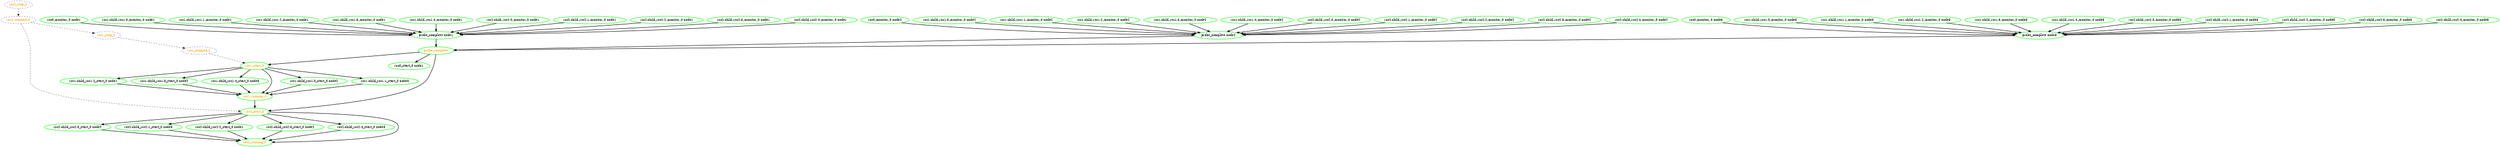 digraph "g" {
	size = "30,30"
"probe_complete" [ style=bold color="green" fontcolor="orange" ]
"probe_complete node1" [ style=bold color="green" fontcolor="black" ]
"rsc0_monitor_0 node1" [ style=bold color="green" fontcolor="black" ]
"rsc1:child_rsc1:0_monitor_0 node1" [ style=bold color="green" fontcolor="black" ]
"rsc1:child_rsc1:1_monitor_0 node1" [ style=bold color="green" fontcolor="black" ]
"rsc1:child_rsc1:2_monitor_0 node1" [ style=bold color="green" fontcolor="black" ]
"rsc1:child_rsc1:3_monitor_0 node1" [ style=bold color="green" fontcolor="black" ]
"rsc1:child_rsc1:4_monitor_0 node1" [ style=bold color="green" fontcolor="black" ]
"rsc2:child_rsc2:0_monitor_0 node1" [ style=bold color="green" fontcolor="black" ]
"rsc2:child_rsc2:1_monitor_0 node1" [ style=bold color="green" fontcolor="black" ]
"rsc2:child_rsc2:2_monitor_0 node1" [ style=bold color="green" fontcolor="black" ]
"rsc2:child_rsc2:3_monitor_0 node1" [ style=bold color="green" fontcolor="black" ]
"rsc2:child_rsc2:4_monitor_0 node1" [ style=bold color="green" fontcolor="black" ]
"probe_complete node2" [ style=bold color="green" fontcolor="black" ]
"rsc0_monitor_0 node2" [ style=bold color="green" fontcolor="black" ]
"rsc1:child_rsc1:0_monitor_0 node2" [ style=bold color="green" fontcolor="black" ]
"rsc1:child_rsc1:1_monitor_0 node2" [ style=bold color="green" fontcolor="black" ]
"rsc1:child_rsc1:2_monitor_0 node2" [ style=bold color="green" fontcolor="black" ]
"rsc1:child_rsc1:3_monitor_0 node2" [ style=bold color="green" fontcolor="black" ]
"rsc1:child_rsc1:4_monitor_0 node2" [ style=bold color="green" fontcolor="black" ]
"rsc2:child_rsc2:0_monitor_0 node2" [ style=bold color="green" fontcolor="black" ]
"rsc2:child_rsc2:1_monitor_0 node2" [ style=bold color="green" fontcolor="black" ]
"rsc2:child_rsc2:2_monitor_0 node2" [ style=bold color="green" fontcolor="black" ]
"rsc2:child_rsc2:3_monitor_0 node2" [ style=bold color="green" fontcolor="black" ]
"rsc2:child_rsc2:4_monitor_0 node2" [ style=bold color="green" fontcolor="black" ]
"probe_complete node3" [ style=bold color="green" fontcolor="black" ]
"rsc0_monitor_0 node3" [ style=bold color="green" fontcolor="black" ]
"rsc1:child_rsc1:0_monitor_0 node3" [ style=bold color="green" fontcolor="black" ]
"rsc1:child_rsc1:1_monitor_0 node3" [ style=bold color="green" fontcolor="black" ]
"rsc1:child_rsc1:2_monitor_0 node3" [ style=bold color="green" fontcolor="black" ]
"rsc1:child_rsc1:3_monitor_0 node3" [ style=bold color="green" fontcolor="black" ]
"rsc1:child_rsc1:4_monitor_0 node3" [ style=bold color="green" fontcolor="black" ]
"rsc2:child_rsc2:0_monitor_0 node3" [ style=bold color="green" fontcolor="black" ]
"rsc2:child_rsc2:1_monitor_0 node3" [ style=bold color="green" fontcolor="black" ]
"rsc2:child_rsc2:2_monitor_0 node3" [ style=bold color="green" fontcolor="black" ]
"rsc2:child_rsc2:3_monitor_0 node3" [ style=bold color="green" fontcolor="black" ]
"rsc2:child_rsc2:4_monitor_0 node3" [ style=bold color="green" fontcolor="black" ]
"rsc0_start_0 node1" [ style=bold color="green" fontcolor="black" ]
"rsc1:child_rsc1:0_start_0 node2" [ style=bold color="green" fontcolor="black" ]
"rsc1:child_rsc1:1_start_0 node3" [ style=bold color="green" fontcolor="black" ]
"rsc1:child_rsc1:2_start_0 node1" [ style=bold color="green" fontcolor="black" ]
"rsc1:child_rsc1:3_start_0 node2" [ style=bold color="green" fontcolor="black" ]
"rsc1:child_rsc1:4_start_0 node3" [ style=bold color="green" fontcolor="black" ]
"rsc1_start_0" [ style=bold color="green" fontcolor="orange" ]
"rsc1_running_0" [ style=bold color="green" fontcolor="orange" ]
"rsc1_stop_0" [ style="dashed" color="blue" fontcolor="orange" ]
"rsc1_stopped_0" [ style="dashed" color="blue" fontcolor="orange" ]
"rsc2:child_rsc2:0_start_0 node2" [ style=bold color="green" fontcolor="black" ]
"rsc2:child_rsc2:1_start_0 node3" [ style=bold color="green" fontcolor="black" ]
"rsc2:child_rsc2:2_start_0 node1" [ style=bold color="green" fontcolor="black" ]
"rsc2:child_rsc2:3_start_0 node2" [ style=bold color="green" fontcolor="black" ]
"rsc2:child_rsc2:4_start_0 node3" [ style=bold color="green" fontcolor="black" ]
"rsc2_start_0" [ style=bold color="green" fontcolor="orange" ]
"rsc2_running_0" [ style=bold color="green" fontcolor="orange" ]
"rsc2_stop_0" [ style="dashed" color="blue" fontcolor="orange" ]
"rsc2_stopped_0" [ style="dashed" color="blue" fontcolor="orange" ]
"probe_complete node1" -> "probe_complete" [ style = bold]
"probe_complete node2" -> "probe_complete" [ style = bold]
"probe_complete node3" -> "probe_complete" [ style = bold]
"rsc0_monitor_0 node1" -> "probe_complete node1" [ style = bold]
"rsc1:child_rsc1:0_monitor_0 node1" -> "probe_complete node1" [ style = bold]
"rsc1:child_rsc1:1_monitor_0 node1" -> "probe_complete node1" [ style = bold]
"rsc1:child_rsc1:2_monitor_0 node1" -> "probe_complete node1" [ style = bold]
"rsc1:child_rsc1:3_monitor_0 node1" -> "probe_complete node1" [ style = bold]
"rsc1:child_rsc1:4_monitor_0 node1" -> "probe_complete node1" [ style = bold]
"rsc2:child_rsc2:0_monitor_0 node1" -> "probe_complete node1" [ style = bold]
"rsc2:child_rsc2:1_monitor_0 node1" -> "probe_complete node1" [ style = bold]
"rsc2:child_rsc2:2_monitor_0 node1" -> "probe_complete node1" [ style = bold]
"rsc2:child_rsc2:3_monitor_0 node1" -> "probe_complete node1" [ style = bold]
"rsc2:child_rsc2:4_monitor_0 node1" -> "probe_complete node1" [ style = bold]
"rsc0_monitor_0 node2" -> "probe_complete node2" [ style = bold]
"rsc1:child_rsc1:0_monitor_0 node2" -> "probe_complete node2" [ style = bold]
"rsc1:child_rsc1:1_monitor_0 node2" -> "probe_complete node2" [ style = bold]
"rsc1:child_rsc1:2_monitor_0 node2" -> "probe_complete node2" [ style = bold]
"rsc1:child_rsc1:3_monitor_0 node2" -> "probe_complete node2" [ style = bold]
"rsc1:child_rsc1:4_monitor_0 node2" -> "probe_complete node2" [ style = bold]
"rsc2:child_rsc2:0_monitor_0 node2" -> "probe_complete node2" [ style = bold]
"rsc2:child_rsc2:1_monitor_0 node2" -> "probe_complete node2" [ style = bold]
"rsc2:child_rsc2:2_monitor_0 node2" -> "probe_complete node2" [ style = bold]
"rsc2:child_rsc2:3_monitor_0 node2" -> "probe_complete node2" [ style = bold]
"rsc2:child_rsc2:4_monitor_0 node2" -> "probe_complete node2" [ style = bold]
"rsc0_monitor_0 node3" -> "probe_complete node3" [ style = bold]
"rsc1:child_rsc1:0_monitor_0 node3" -> "probe_complete node3" [ style = bold]
"rsc1:child_rsc1:1_monitor_0 node3" -> "probe_complete node3" [ style = bold]
"rsc1:child_rsc1:2_monitor_0 node3" -> "probe_complete node3" [ style = bold]
"rsc1:child_rsc1:3_monitor_0 node3" -> "probe_complete node3" [ style = bold]
"rsc1:child_rsc1:4_monitor_0 node3" -> "probe_complete node3" [ style = bold]
"rsc2:child_rsc2:0_monitor_0 node3" -> "probe_complete node3" [ style = bold]
"rsc2:child_rsc2:1_monitor_0 node3" -> "probe_complete node3" [ style = bold]
"rsc2:child_rsc2:2_monitor_0 node3" -> "probe_complete node3" [ style = bold]
"rsc2:child_rsc2:3_monitor_0 node3" -> "probe_complete node3" [ style = bold]
"rsc2:child_rsc2:4_monitor_0 node3" -> "probe_complete node3" [ style = bold]
"probe_complete" -> "rsc0_start_0 node1" [ style = bold]
"rsc1_start_0" -> "rsc1:child_rsc1:0_start_0 node2" [ style = bold]
"rsc1_start_0" -> "rsc1:child_rsc1:1_start_0 node3" [ style = bold]
"rsc1_start_0" -> "rsc1:child_rsc1:2_start_0 node1" [ style = bold]
"rsc1_start_0" -> "rsc1:child_rsc1:3_start_0 node2" [ style = bold]
"rsc1_start_0" -> "rsc1:child_rsc1:4_start_0 node3" [ style = bold]
"probe_complete" -> "rsc1_start_0" [ style = bold]
"rsc1_stopped_0" -> "rsc1_start_0" [ style = dashed]
"rsc1:child_rsc1:0_start_0 node2" -> "rsc1_running_0" [ style = bold]
"rsc1:child_rsc1:1_start_0 node3" -> "rsc1_running_0" [ style = bold]
"rsc1:child_rsc1:2_start_0 node1" -> "rsc1_running_0" [ style = bold]
"rsc1:child_rsc1:3_start_0 node2" -> "rsc1_running_0" [ style = bold]
"rsc1:child_rsc1:4_start_0 node3" -> "rsc1_running_0" [ style = bold]
"rsc1_start_0" -> "rsc1_running_0" [ style = bold]
"rsc2_stopped_0" -> "rsc1_stop_0" [ style = dashed]
"rsc1_stop_0" -> "rsc1_stopped_0" [ style = dashed]
"rsc2_start_0" -> "rsc2:child_rsc2:0_start_0 node2" [ style = bold]
"rsc2_start_0" -> "rsc2:child_rsc2:1_start_0 node3" [ style = bold]
"rsc2_start_0" -> "rsc2:child_rsc2:2_start_0 node1" [ style = bold]
"rsc2_start_0" -> "rsc2:child_rsc2:3_start_0 node2" [ style = bold]
"rsc2_start_0" -> "rsc2:child_rsc2:4_start_0 node3" [ style = bold]
"probe_complete" -> "rsc2_start_0" [ style = bold]
"rsc1_running_0" -> "rsc2_start_0" [ style = bold]
"rsc2_stopped_0" -> "rsc2_start_0" [ style = dashed]
"rsc2:child_rsc2:0_start_0 node2" -> "rsc2_running_0" [ style = bold]
"rsc2:child_rsc2:1_start_0 node3" -> "rsc2_running_0" [ style = bold]
"rsc2:child_rsc2:2_start_0 node1" -> "rsc2_running_0" [ style = bold]
"rsc2:child_rsc2:3_start_0 node2" -> "rsc2_running_0" [ style = bold]
"rsc2:child_rsc2:4_start_0 node3" -> "rsc2_running_0" [ style = bold]
"rsc2_start_0" -> "rsc2_running_0" [ style = bold]
"rsc2_stop_0" -> "rsc2_stopped_0" [ style = dashed]
}
